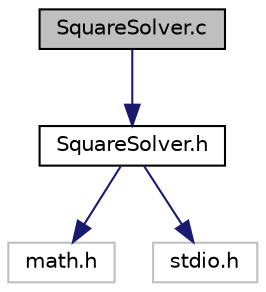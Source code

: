 digraph "SquareSolver.c"
{
 // LATEX_PDF_SIZE
  edge [fontname="Helvetica",fontsize="10",labelfontname="Helvetica",labelfontsize="10"];
  node [fontname="Helvetica",fontsize="10",shape=record];
  Node1 [label="SquareSolver.c",height=0.2,width=0.4,color="black", fillcolor="grey75", style="filled", fontcolor="black",tooltip="Source file containing definitions of functions from SquareSolver.h."];
  Node1 -> Node2 [color="midnightblue",fontsize="10",style="solid",fontname="Helvetica"];
  Node2 [label="SquareSolver.h",height=0.2,width=0.4,color="black", fillcolor="white", style="filled",URL="$SquareSolver_8h.html",tooltip="Header file with structs and functions for solving square equations."];
  Node2 -> Node3 [color="midnightblue",fontsize="10",style="solid",fontname="Helvetica"];
  Node3 [label="math.h",height=0.2,width=0.4,color="grey75", fillcolor="white", style="filled",tooltip=" "];
  Node2 -> Node4 [color="midnightblue",fontsize="10",style="solid",fontname="Helvetica"];
  Node4 [label="stdio.h",height=0.2,width=0.4,color="grey75", fillcolor="white", style="filled",tooltip=" "];
}
